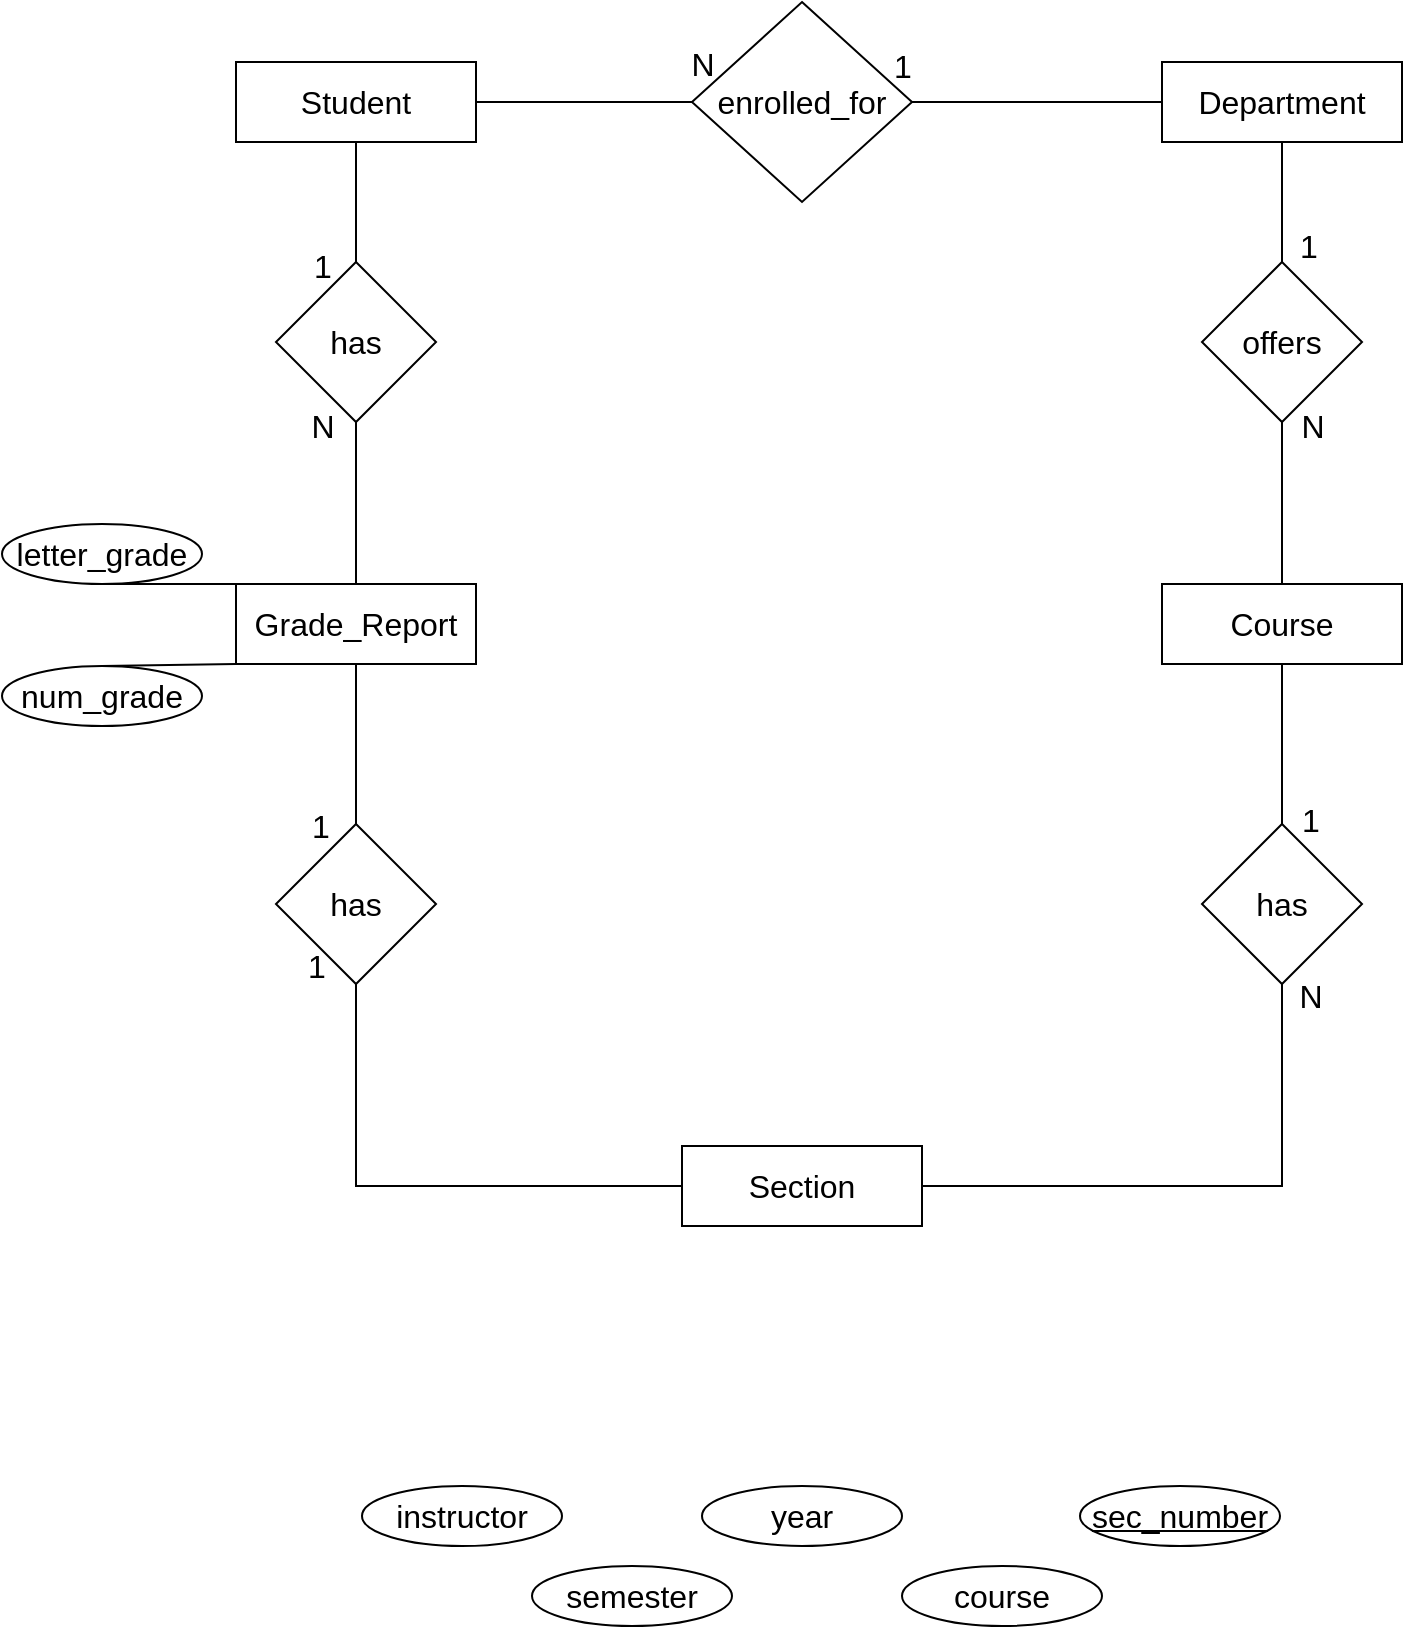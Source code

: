<mxfile version="17.4.0" type="github">
  <diagram id="R2lEEEUBdFMjLlhIrx00" name="Page-1">
    <mxGraphModel dx="978" dy="575" grid="1" gridSize="10" guides="1" tooltips="1" connect="1" arrows="1" fold="1" page="1" pageScale="1" pageWidth="850" pageHeight="1100" math="0" shadow="0" extFonts="Permanent Marker^https://fonts.googleapis.com/css?family=Permanent+Marker">
      <root>
        <mxCell id="0" />
        <mxCell id="1" parent="0" />
        <mxCell id="SYq3K_fjWCFQIKyLRXwa-1" value="Student" style="rounded=0;whiteSpace=wrap;html=1;fontSize=16;" vertex="1" parent="1">
          <mxGeometry x="137" y="218" width="120" height="40" as="geometry" />
        </mxCell>
        <mxCell id="SYq3K_fjWCFQIKyLRXwa-2" value="Department" style="rounded=0;whiteSpace=wrap;html=1;fontSize=16;" vertex="1" parent="1">
          <mxGeometry x="600" y="218" width="120" height="40" as="geometry" />
        </mxCell>
        <mxCell id="SYq3K_fjWCFQIKyLRXwa-3" value="Grade_Report" style="rounded=0;whiteSpace=wrap;html=1;fontSize=16;" vertex="1" parent="1">
          <mxGeometry x="137" y="479" width="120" height="40" as="geometry" />
        </mxCell>
        <mxCell id="SYq3K_fjWCFQIKyLRXwa-4" value="Course" style="rounded=0;whiteSpace=wrap;html=1;fontSize=16;" vertex="1" parent="1">
          <mxGeometry x="600" y="479" width="120" height="40" as="geometry" />
        </mxCell>
        <mxCell id="SYq3K_fjWCFQIKyLRXwa-5" value="Section" style="rounded=0;whiteSpace=wrap;html=1;fontSize=16;" vertex="1" parent="1">
          <mxGeometry x="360" y="760" width="120" height="40" as="geometry" />
        </mxCell>
        <mxCell id="SYq3K_fjWCFQIKyLRXwa-6" value="has" style="rhombus;whiteSpace=wrap;html=1;fontSize=16;rounded=0;" vertex="1" parent="1">
          <mxGeometry x="620" y="599" width="80" height="80" as="geometry" />
        </mxCell>
        <mxCell id="SYq3K_fjWCFQIKyLRXwa-9" value="has" style="rhombus;whiteSpace=wrap;html=1;fontSize=16;rounded=0;" vertex="1" parent="1">
          <mxGeometry x="157" y="599" width="80" height="80" as="geometry" />
        </mxCell>
        <mxCell id="SYq3K_fjWCFQIKyLRXwa-13" value="has" style="rhombus;whiteSpace=wrap;html=1;fontSize=16;rounded=0;" vertex="1" parent="1">
          <mxGeometry x="157" y="318" width="80" height="80" as="geometry" />
        </mxCell>
        <mxCell id="SYq3K_fjWCFQIKyLRXwa-16" value="offers" style="rhombus;whiteSpace=wrap;html=1;fontSize=16;rounded=0;" vertex="1" parent="1">
          <mxGeometry x="620" y="318" width="80" height="80" as="geometry" />
        </mxCell>
        <mxCell id="SYq3K_fjWCFQIKyLRXwa-18" value="enrolled_for" style="rhombus;whiteSpace=wrap;html=1;fontSize=16;rounded=0;" vertex="1" parent="1">
          <mxGeometry x="365" y="188" width="110" height="100" as="geometry" />
        </mxCell>
        <mxCell id="SYq3K_fjWCFQIKyLRXwa-20" value="" style="endArrow=none;html=1;rounded=0;fontSize=16;exitX=1;exitY=0.5;exitDx=0;exitDy=0;entryX=0;entryY=0.5;entryDx=0;entryDy=0;" edge="1" parent="1" source="SYq3K_fjWCFQIKyLRXwa-1" target="SYq3K_fjWCFQIKyLRXwa-18">
          <mxGeometry width="50" height="50" relative="1" as="geometry">
            <mxPoint x="400" y="508" as="sourcePoint" />
            <mxPoint x="450" y="458" as="targetPoint" />
          </mxGeometry>
        </mxCell>
        <mxCell id="SYq3K_fjWCFQIKyLRXwa-21" value="" style="endArrow=none;html=1;rounded=0;fontSize=16;exitX=1;exitY=0.5;exitDx=0;exitDy=0;entryX=0;entryY=0.5;entryDx=0;entryDy=0;" edge="1" parent="1" source="SYq3K_fjWCFQIKyLRXwa-18" target="SYq3K_fjWCFQIKyLRXwa-2">
          <mxGeometry width="50" height="50" relative="1" as="geometry">
            <mxPoint x="250" y="248" as="sourcePoint" />
            <mxPoint x="375" y="248" as="targetPoint" />
          </mxGeometry>
        </mxCell>
        <mxCell id="SYq3K_fjWCFQIKyLRXwa-22" value="" style="endArrow=none;html=1;rounded=0;fontSize=16;entryX=0.5;entryY=1;entryDx=0;entryDy=0;exitX=0.5;exitY=0;exitDx=0;exitDy=0;" edge="1" parent="1" source="SYq3K_fjWCFQIKyLRXwa-13" target="SYq3K_fjWCFQIKyLRXwa-1">
          <mxGeometry width="50" height="50" relative="1" as="geometry">
            <mxPoint x="400" y="508" as="sourcePoint" />
            <mxPoint x="450" y="458" as="targetPoint" />
          </mxGeometry>
        </mxCell>
        <mxCell id="SYq3K_fjWCFQIKyLRXwa-23" value="" style="endArrow=none;html=1;rounded=0;fontSize=16;entryX=0.5;entryY=1;entryDx=0;entryDy=0;exitX=0.5;exitY=0;exitDx=0;exitDy=0;" edge="1" parent="1" source="SYq3K_fjWCFQIKyLRXwa-3" target="SYq3K_fjWCFQIKyLRXwa-13">
          <mxGeometry width="50" height="50" relative="1" as="geometry">
            <mxPoint x="400" y="450" as="sourcePoint" />
            <mxPoint x="450" y="400" as="targetPoint" />
          </mxGeometry>
        </mxCell>
        <mxCell id="SYq3K_fjWCFQIKyLRXwa-24" value="" style="endArrow=none;html=1;rounded=0;fontSize=16;entryX=0.5;entryY=1;entryDx=0;entryDy=0;exitX=0.5;exitY=0;exitDx=0;exitDy=0;" edge="1" parent="1" source="SYq3K_fjWCFQIKyLRXwa-4" target="SYq3K_fjWCFQIKyLRXwa-16">
          <mxGeometry width="50" height="50" relative="1" as="geometry">
            <mxPoint x="400" y="450" as="sourcePoint" />
            <mxPoint x="450" y="400" as="targetPoint" />
          </mxGeometry>
        </mxCell>
        <mxCell id="SYq3K_fjWCFQIKyLRXwa-25" value="" style="endArrow=none;html=1;rounded=0;fontSize=16;entryX=0.5;entryY=1;entryDx=0;entryDy=0;exitX=0.5;exitY=0;exitDx=0;exitDy=0;" edge="1" parent="1" source="SYq3K_fjWCFQIKyLRXwa-16" target="SYq3K_fjWCFQIKyLRXwa-2">
          <mxGeometry width="50" height="50" relative="1" as="geometry">
            <mxPoint x="400" y="508" as="sourcePoint" />
            <mxPoint x="450" y="458" as="targetPoint" />
          </mxGeometry>
        </mxCell>
        <mxCell id="SYq3K_fjWCFQIKyLRXwa-26" value="" style="endArrow=none;html=1;rounded=0;fontSize=16;entryX=0.5;entryY=1;entryDx=0;entryDy=0;exitX=0.5;exitY=0;exitDx=0;exitDy=0;" edge="1" parent="1" source="SYq3K_fjWCFQIKyLRXwa-9" target="SYq3K_fjWCFQIKyLRXwa-3">
          <mxGeometry width="50" height="50" relative="1" as="geometry">
            <mxPoint x="400" y="450" as="sourcePoint" />
            <mxPoint x="450" y="400" as="targetPoint" />
          </mxGeometry>
        </mxCell>
        <mxCell id="SYq3K_fjWCFQIKyLRXwa-27" value="" style="endArrow=none;html=1;rounded=0;fontSize=16;entryX=0.5;entryY=1;entryDx=0;entryDy=0;exitX=0.5;exitY=0;exitDx=0;exitDy=0;" edge="1" parent="1" source="SYq3K_fjWCFQIKyLRXwa-6" target="SYq3K_fjWCFQIKyLRXwa-4">
          <mxGeometry width="50" height="50" relative="1" as="geometry">
            <mxPoint x="400" y="680" as="sourcePoint" />
            <mxPoint x="450" y="630" as="targetPoint" />
          </mxGeometry>
        </mxCell>
        <mxCell id="SYq3K_fjWCFQIKyLRXwa-28" value="" style="endArrow=none;html=1;rounded=0;fontSize=16;exitX=0.5;exitY=1;exitDx=0;exitDy=0;entryX=0;entryY=0.5;entryDx=0;entryDy=0;" edge="1" parent="1" source="SYq3K_fjWCFQIKyLRXwa-9" target="SYq3K_fjWCFQIKyLRXwa-5">
          <mxGeometry width="50" height="50" relative="1" as="geometry">
            <mxPoint x="400" y="560" as="sourcePoint" />
            <mxPoint x="450" y="510" as="targetPoint" />
            <Array as="points">
              <mxPoint x="197" y="780" />
            </Array>
          </mxGeometry>
        </mxCell>
        <mxCell id="SYq3K_fjWCFQIKyLRXwa-29" value="" style="endArrow=none;html=1;rounded=0;fontSize=16;entryX=0.5;entryY=1;entryDx=0;entryDy=0;exitX=1;exitY=0.5;exitDx=0;exitDy=0;" edge="1" parent="1" source="SYq3K_fjWCFQIKyLRXwa-5" target="SYq3K_fjWCFQIKyLRXwa-6">
          <mxGeometry width="50" height="50" relative="1" as="geometry">
            <mxPoint x="400" y="560" as="sourcePoint" />
            <mxPoint x="450" y="510" as="targetPoint" />
            <Array as="points">
              <mxPoint x="660" y="780" />
            </Array>
          </mxGeometry>
        </mxCell>
        <mxCell id="SYq3K_fjWCFQIKyLRXwa-31" value="1" style="text;html=1;align=center;verticalAlign=middle;resizable=0;points=[];autosize=1;strokeColor=none;fillColor=none;fontSize=16;" vertex="1" parent="1">
          <mxGeometry x="460" y="210" width="20" height="20" as="geometry" />
        </mxCell>
        <mxCell id="SYq3K_fjWCFQIKyLRXwa-32" value="N" style="text;html=1;align=center;verticalAlign=middle;resizable=0;points=[];autosize=1;strokeColor=none;fillColor=none;fontSize=16;" vertex="1" parent="1">
          <mxGeometry x="355" y="209" width="30" height="20" as="geometry" />
        </mxCell>
        <mxCell id="SYq3K_fjWCFQIKyLRXwa-33" value="N" style="text;html=1;align=center;verticalAlign=middle;resizable=0;points=[];autosize=1;strokeColor=none;fillColor=none;fontSize=16;" vertex="1" parent="1">
          <mxGeometry x="165" y="390" width="30" height="20" as="geometry" />
        </mxCell>
        <mxCell id="SYq3K_fjWCFQIKyLRXwa-34" value="1" style="text;html=1;align=center;verticalAlign=middle;resizable=0;points=[];autosize=1;strokeColor=none;fillColor=none;fontSize=16;" vertex="1" parent="1">
          <mxGeometry x="170" y="310" width="20" height="20" as="geometry" />
        </mxCell>
        <mxCell id="SYq3K_fjWCFQIKyLRXwa-35" value="1" style="text;html=1;align=center;verticalAlign=middle;resizable=0;points=[];autosize=1;strokeColor=none;fillColor=none;fontSize=16;" vertex="1" parent="1">
          <mxGeometry x="167" y="660" width="20" height="20" as="geometry" />
        </mxCell>
        <mxCell id="SYq3K_fjWCFQIKyLRXwa-36" value="1" style="text;html=1;align=center;verticalAlign=middle;resizable=0;points=[];autosize=1;strokeColor=none;fillColor=none;fontSize=16;" vertex="1" parent="1">
          <mxGeometry x="169" y="590" width="20" height="20" as="geometry" />
        </mxCell>
        <mxCell id="SYq3K_fjWCFQIKyLRXwa-37" value="1" style="text;html=1;align=center;verticalAlign=middle;resizable=0;points=[];autosize=1;strokeColor=none;fillColor=none;fontSize=16;" vertex="1" parent="1">
          <mxGeometry x="664" y="587" width="20" height="20" as="geometry" />
        </mxCell>
        <mxCell id="SYq3K_fjWCFQIKyLRXwa-38" value="N" style="text;html=1;align=center;verticalAlign=middle;resizable=0;points=[];autosize=1;strokeColor=none;fillColor=none;fontSize=16;" vertex="1" parent="1">
          <mxGeometry x="659" y="675" width="30" height="20" as="geometry" />
        </mxCell>
        <mxCell id="SYq3K_fjWCFQIKyLRXwa-39" value="N" style="text;html=1;align=center;verticalAlign=middle;resizable=0;points=[];autosize=1;strokeColor=none;fillColor=none;fontSize=16;" vertex="1" parent="1">
          <mxGeometry x="660" y="390" width="30" height="20" as="geometry" />
        </mxCell>
        <mxCell id="SYq3K_fjWCFQIKyLRXwa-40" value="1" style="text;html=1;align=center;verticalAlign=middle;resizable=0;points=[];autosize=1;strokeColor=none;fillColor=none;fontSize=16;" vertex="1" parent="1">
          <mxGeometry x="663" y="300" width="20" height="20" as="geometry" />
        </mxCell>
        <mxCell id="SYq3K_fjWCFQIKyLRXwa-41" value="letter_grade" style="ellipse;whiteSpace=wrap;html=1;fontSize=16;" vertex="1" parent="1">
          <mxGeometry x="20" y="449" width="100" height="30" as="geometry" />
        </mxCell>
        <mxCell id="SYq3K_fjWCFQIKyLRXwa-42" value="num_grade" style="ellipse;whiteSpace=wrap;html=1;fontSize=16;" vertex="1" parent="1">
          <mxGeometry x="20" y="520" width="100" height="30" as="geometry" />
        </mxCell>
        <mxCell id="SYq3K_fjWCFQIKyLRXwa-43" value="" style="endArrow=none;html=1;rounded=0;fontSize=16;exitX=0;exitY=0;exitDx=0;exitDy=0;entryX=0.5;entryY=1;entryDx=0;entryDy=0;" edge="1" parent="1" source="SYq3K_fjWCFQIKyLRXwa-3" target="SYq3K_fjWCFQIKyLRXwa-41">
          <mxGeometry width="50" height="50" relative="1" as="geometry">
            <mxPoint x="400" y="500" as="sourcePoint" />
            <mxPoint x="450" y="450" as="targetPoint" />
          </mxGeometry>
        </mxCell>
        <mxCell id="SYq3K_fjWCFQIKyLRXwa-44" value="" style="endArrow=none;html=1;rounded=0;fontSize=16;exitX=0;exitY=1;exitDx=0;exitDy=0;entryX=0.5;entryY=0;entryDx=0;entryDy=0;" edge="1" parent="1" source="SYq3K_fjWCFQIKyLRXwa-3" target="SYq3K_fjWCFQIKyLRXwa-42">
          <mxGeometry width="50" height="50" relative="1" as="geometry">
            <mxPoint x="400" y="500" as="sourcePoint" />
            <mxPoint x="450" y="450" as="targetPoint" />
          </mxGeometry>
        </mxCell>
        <mxCell id="SYq3K_fjWCFQIKyLRXwa-45" value="instructor" style="ellipse;whiteSpace=wrap;html=1;fontSize=16;" vertex="1" parent="1">
          <mxGeometry x="200" y="930" width="100" height="30" as="geometry" />
        </mxCell>
        <mxCell id="SYq3K_fjWCFQIKyLRXwa-46" value="semester" style="ellipse;whiteSpace=wrap;html=1;fontSize=16;" vertex="1" parent="1">
          <mxGeometry x="285" y="970" width="100" height="30" as="geometry" />
        </mxCell>
        <mxCell id="SYq3K_fjWCFQIKyLRXwa-47" value="course" style="ellipse;whiteSpace=wrap;html=1;fontSize=16;" vertex="1" parent="1">
          <mxGeometry x="470" y="970" width="100" height="30" as="geometry" />
        </mxCell>
        <mxCell id="SYq3K_fjWCFQIKyLRXwa-48" value="year" style="ellipse;whiteSpace=wrap;html=1;fontSize=16;" vertex="1" parent="1">
          <mxGeometry x="370" y="930" width="100" height="30" as="geometry" />
        </mxCell>
        <mxCell id="SYq3K_fjWCFQIKyLRXwa-49" value="&lt;u&gt;sec_number&lt;/u&gt;" style="ellipse;whiteSpace=wrap;html=1;fontSize=16;" vertex="1" parent="1">
          <mxGeometry x="559" y="930" width="100" height="30" as="geometry" />
        </mxCell>
      </root>
    </mxGraphModel>
  </diagram>
</mxfile>

